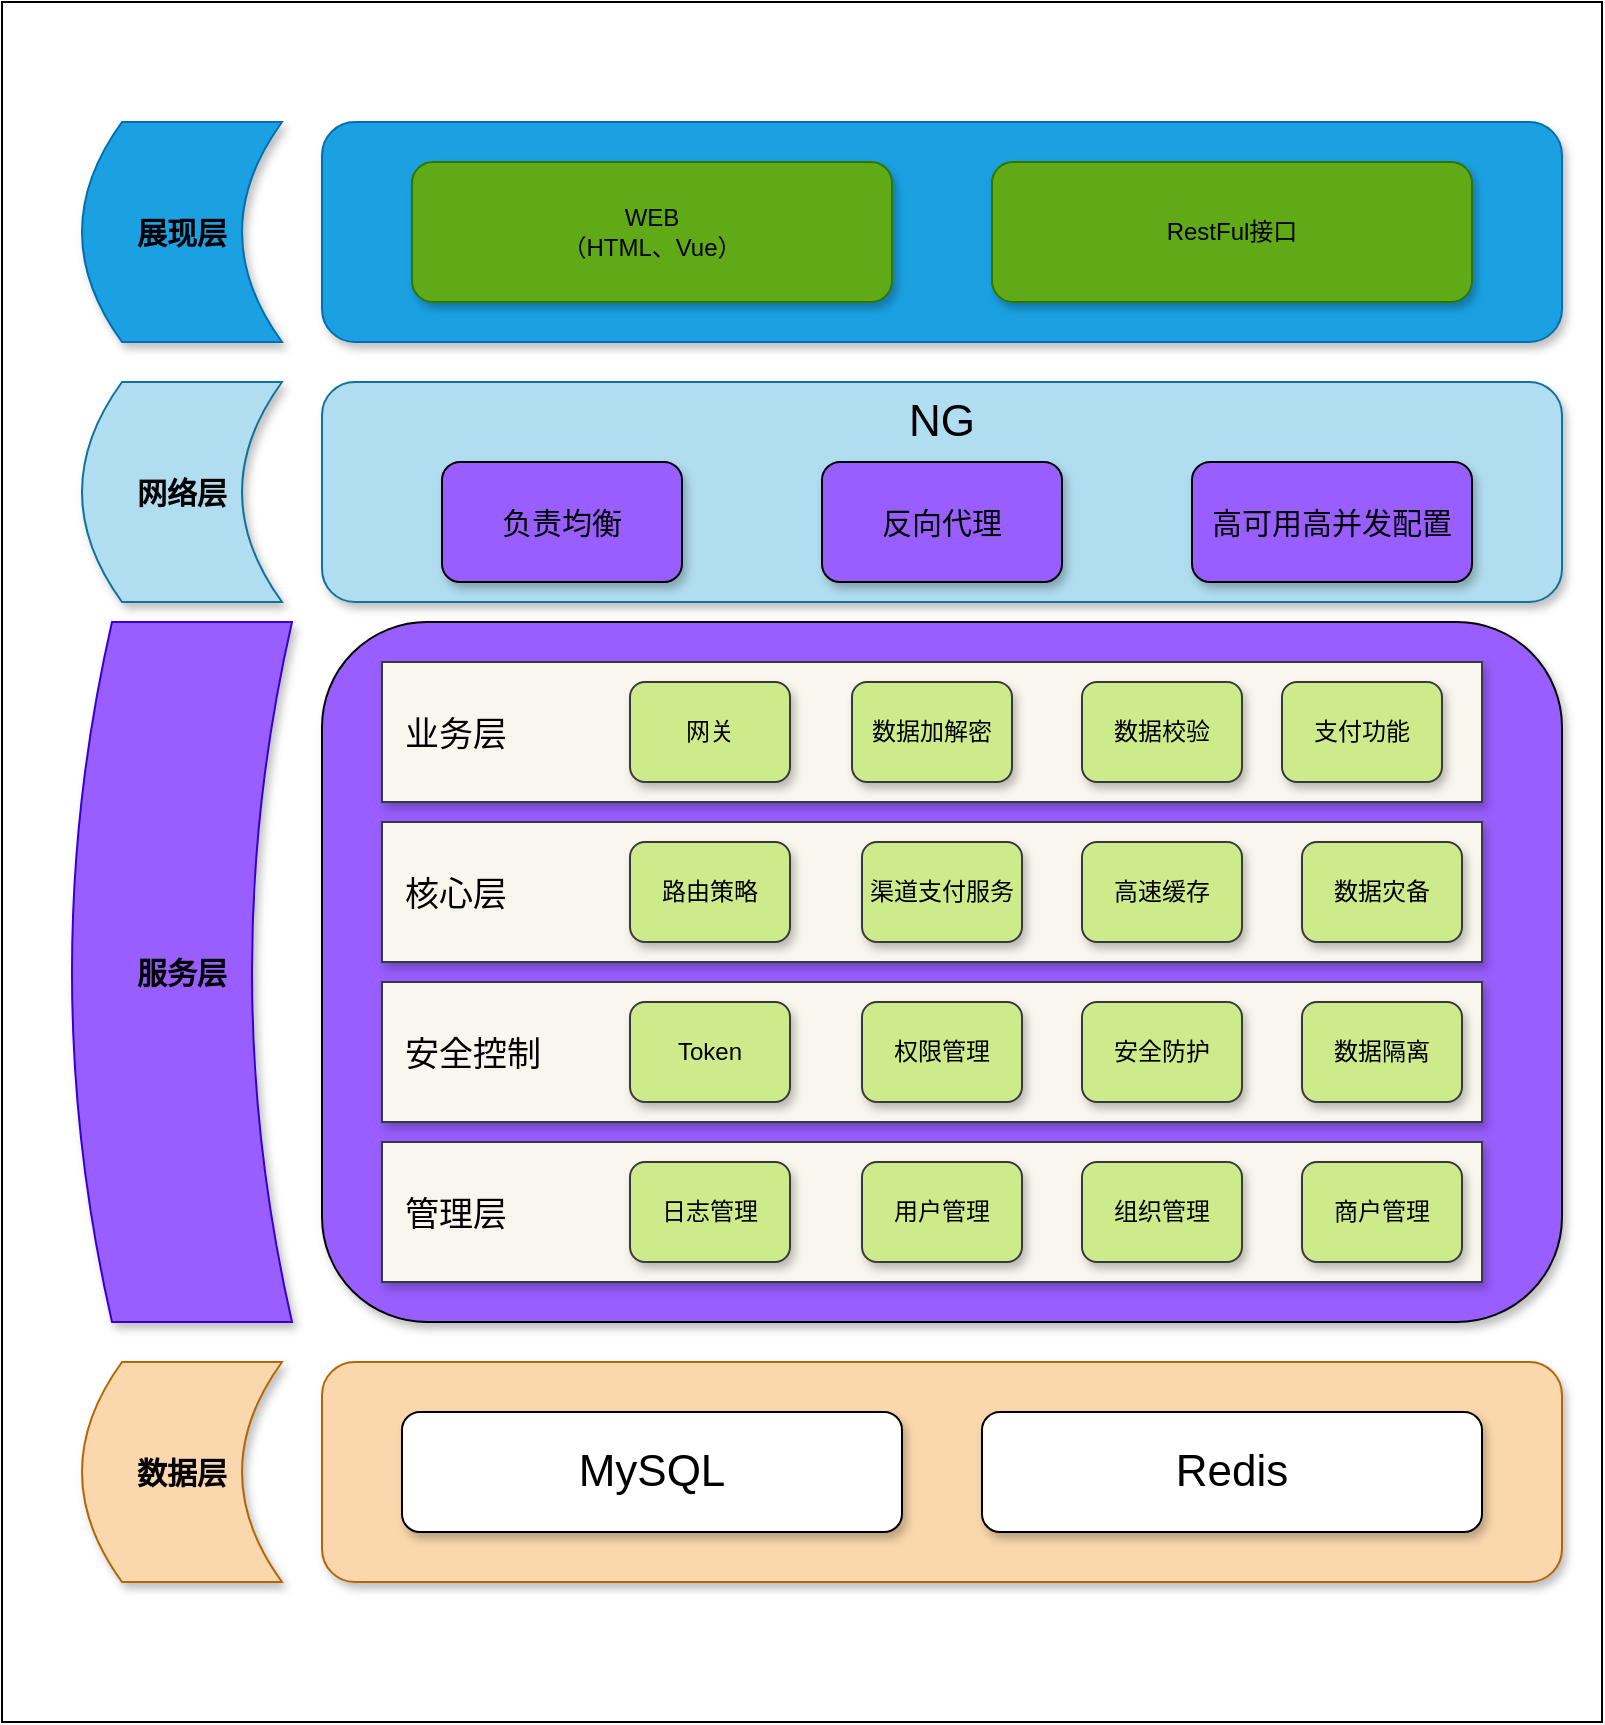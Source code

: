 <mxfile version="20.8.23" type="github">
  <diagram name="第 1 页" id="LN-BlfQK8SBuet2djH5t">
    <mxGraphModel dx="1387" dy="804" grid="1" gridSize="10" guides="1" tooltips="1" connect="1" arrows="1" fold="1" page="1" pageScale="1" pageWidth="827" pageHeight="1169" math="0" shadow="0">
      <root>
        <mxCell id="0" />
        <mxCell id="1" parent="0" />
        <mxCell id="xZm4XHAqwVmXd4-ixebD-1" value="" style="rounded=0;whiteSpace=wrap;html=1;movable=0;resizable=0;rotatable=0;deletable=0;editable=0;locked=1;connectable=0;" vertex="1" parent="1">
          <mxGeometry x="20" y="40" width="800" height="860" as="geometry" />
        </mxCell>
        <mxCell id="xZm4XHAqwVmXd4-ixebD-2" value="展现层" style="shape=dataStorage;whiteSpace=wrap;html=1;fixedSize=1;fillColor=#1ba1e2;fontColor=#000000;strokeColor=#006EAF;fontStyle=1;fontSize=15;shadow=1;" vertex="1" parent="1">
          <mxGeometry x="60" y="100" width="100" height="110" as="geometry" />
        </mxCell>
        <mxCell id="xZm4XHAqwVmXd4-ixebD-4" value="" style="rounded=1;whiteSpace=wrap;html=1;fillColor=#1ba1e2;fontColor=#ffffff;strokeColor=#006EAF;shadow=1;" vertex="1" parent="1">
          <mxGeometry x="180" y="100" width="620" height="110" as="geometry" />
        </mxCell>
        <mxCell id="xZm4XHAqwVmXd4-ixebD-9" value="WEB&lt;br&gt;（HTML、Vue）" style="rounded=1;whiteSpace=wrap;html=1;fillColor=#60a917;fontColor=#000000;strokeColor=#2D7600;shadow=1;" vertex="1" parent="1">
          <mxGeometry x="225" y="120" width="240" height="70" as="geometry" />
        </mxCell>
        <mxCell id="xZm4XHAqwVmXd4-ixebD-10" value="RestFul接口" style="rounded=1;whiteSpace=wrap;html=1;fillColor=#60a917;fontColor=#000000;strokeColor=#2D7600;shadow=1;" vertex="1" parent="1">
          <mxGeometry x="515" y="120" width="240" height="70" as="geometry" />
        </mxCell>
        <mxCell id="xZm4XHAqwVmXd4-ixebD-16" value="网络层" style="shape=dataStorage;whiteSpace=wrap;html=1;fixedSize=1;fillColor=#b1ddf0;strokeColor=#10739e;fontStyle=1;fontSize=15;shadow=1;align=center;" vertex="1" parent="1">
          <mxGeometry x="60" y="230" width="100" height="110" as="geometry" />
        </mxCell>
        <mxCell id="xZm4XHAqwVmXd4-ixebD-17" value="NG" style="rounded=1;whiteSpace=wrap;html=1;fontSize=22;fillColor=#b1ddf0;strokeColor=#10739e;shadow=1;verticalAlign=top;" vertex="1" parent="1">
          <mxGeometry x="180" y="230" width="620" height="110" as="geometry" />
        </mxCell>
        <mxCell id="xZm4XHAqwVmXd4-ixebD-21" value="服务层" style="shape=dataStorage;whiteSpace=wrap;html=1;fixedSize=1;fillColor=#995EFF;fontColor=#000000;strokeColor=#3700CC;fontStyle=1;fontSize=15;shadow=1;" vertex="1" parent="1">
          <mxGeometry x="55" y="350" width="110" height="350" as="geometry" />
        </mxCell>
        <mxCell id="xZm4XHAqwVmXd4-ixebD-22" value="" style="rounded=1;whiteSpace=wrap;html=1;fontSize=22;fillColor=#995EFF;shadow=1;" vertex="1" parent="1">
          <mxGeometry x="180" y="350" width="620" height="350" as="geometry" />
        </mxCell>
        <mxCell id="xZm4XHAqwVmXd4-ixebD-23" value="数据层" style="shape=dataStorage;whiteSpace=wrap;html=1;fixedSize=1;fillColor=#fad7ac;strokeColor=#b46504;fontStyle=1;fontSize=15;shadow=1;" vertex="1" parent="1">
          <mxGeometry x="60" y="720" width="100" height="110" as="geometry" />
        </mxCell>
        <mxCell id="xZm4XHAqwVmXd4-ixebD-24" value="" style="rounded=1;whiteSpace=wrap;html=1;fontSize=22;fillColor=#fad7ac;strokeColor=#b46504;shadow=1;" vertex="1" parent="1">
          <mxGeometry x="180" y="720" width="620" height="110" as="geometry" />
        </mxCell>
        <mxCell id="xZm4XHAqwVmXd4-ixebD-25" value="MySQL" style="rounded=1;whiteSpace=wrap;html=1;fontSize=22;shadow=1;" vertex="1" parent="1">
          <mxGeometry x="220" y="745" width="250" height="60" as="geometry" />
        </mxCell>
        <mxCell id="xZm4XHAqwVmXd4-ixebD-26" value="Redis" style="rounded=1;whiteSpace=wrap;html=1;fontSize=22;shadow=1;" vertex="1" parent="1">
          <mxGeometry x="510" y="745" width="250" height="60" as="geometry" />
        </mxCell>
        <mxCell id="xZm4XHAqwVmXd4-ixebD-27" value="&lt;span style=&quot;font-size: 17px;&quot;&gt;&amp;nbsp; 业务层&lt;/span&gt;" style="rounded=0;whiteSpace=wrap;html=1;fontSize=22;fillColor=#f9f7ed;verticalAlign=middle;strokeColor=#36393d;shadow=1;align=left;" vertex="1" parent="1">
          <mxGeometry x="210" y="370" width="550" height="70" as="geometry" />
        </mxCell>
        <mxCell id="xZm4XHAqwVmXd4-ixebD-28" value="网关" style="rounded=1;whiteSpace=wrap;html=1;fontSize=12;fillColor=#cdeb8b;strokeColor=#36393d;shadow=1;" vertex="1" parent="1">
          <mxGeometry x="334" y="380" width="80" height="50" as="geometry" />
        </mxCell>
        <mxCell id="xZm4XHAqwVmXd4-ixebD-31" value="数据加解密" style="rounded=1;whiteSpace=wrap;html=1;fontSize=12;fillColor=#cdeb8b;strokeColor=#36393d;shadow=1;" vertex="1" parent="1">
          <mxGeometry x="445" y="380" width="80" height="50" as="geometry" />
        </mxCell>
        <mxCell id="xZm4XHAqwVmXd4-ixebD-32" value="数据校验" style="rounded=1;whiteSpace=wrap;html=1;fontSize=12;fillColor=#cdeb8b;strokeColor=#36393d;shadow=1;" vertex="1" parent="1">
          <mxGeometry x="560" y="380" width="80" height="50" as="geometry" />
        </mxCell>
        <mxCell id="xZm4XHAqwVmXd4-ixebD-50" value="负责均衡" style="rounded=1;whiteSpace=wrap;html=1;shadow=1;fontSize=15;fontColor=#000000;fillColor=#995EFF;" vertex="1" parent="1">
          <mxGeometry x="240" y="270" width="120" height="60" as="geometry" />
        </mxCell>
        <mxCell id="xZm4XHAqwVmXd4-ixebD-51" value="反向代理" style="rounded=1;whiteSpace=wrap;html=1;shadow=1;fontSize=15;fontColor=#000000;fillColor=#995EFF;" vertex="1" parent="1">
          <mxGeometry x="430" y="270" width="120" height="60" as="geometry" />
        </mxCell>
        <mxCell id="xZm4XHAqwVmXd4-ixebD-52" value="高可用高并发配置" style="rounded=1;whiteSpace=wrap;html=1;shadow=1;fontSize=15;fontColor=#000000;fillColor=#995EFF;" vertex="1" parent="1">
          <mxGeometry x="615" y="270" width="140" height="60" as="geometry" />
        </mxCell>
        <mxCell id="xZm4XHAqwVmXd4-ixebD-54" value="&lt;span style=&quot;font-size: 17px;&quot;&gt;&amp;nbsp; 核心层&lt;/span&gt;" style="rounded=0;whiteSpace=wrap;html=1;fontSize=22;fillColor=#f9f7ed;verticalAlign=middle;strokeColor=#36393d;shadow=1;align=left;" vertex="1" parent="1">
          <mxGeometry x="210" y="450" width="550" height="70" as="geometry" />
        </mxCell>
        <mxCell id="xZm4XHAqwVmXd4-ixebD-55" value="路由策略" style="rounded=1;whiteSpace=wrap;html=1;fontSize=12;fillColor=#cdeb8b;strokeColor=#36393d;shadow=1;" vertex="1" parent="1">
          <mxGeometry x="334" y="460" width="80" height="50" as="geometry" />
        </mxCell>
        <mxCell id="xZm4XHAqwVmXd4-ixebD-56" value="渠道支付服务" style="rounded=1;whiteSpace=wrap;html=1;fontSize=12;fillColor=#cdeb8b;strokeColor=#36393d;shadow=1;" vertex="1" parent="1">
          <mxGeometry x="450" y="460" width="80" height="50" as="geometry" />
        </mxCell>
        <mxCell id="xZm4XHAqwVmXd4-ixebD-57" value="高速缓存" style="rounded=1;whiteSpace=wrap;html=1;fontSize=12;fillColor=#cdeb8b;strokeColor=#36393d;shadow=1;" vertex="1" parent="1">
          <mxGeometry x="560" y="460" width="80" height="50" as="geometry" />
        </mxCell>
        <mxCell id="xZm4XHAqwVmXd4-ixebD-58" value="数据灾备" style="rounded=1;whiteSpace=wrap;html=1;fontSize=12;fillColor=#cdeb8b;strokeColor=#36393d;shadow=1;" vertex="1" parent="1">
          <mxGeometry x="670" y="460" width="80" height="50" as="geometry" />
        </mxCell>
        <mxCell id="xZm4XHAqwVmXd4-ixebD-59" value="&lt;span style=&quot;font-size: 17px;&quot;&gt;&amp;nbsp; 安全控制&lt;/span&gt;" style="rounded=0;whiteSpace=wrap;html=1;fontSize=22;fillColor=#f9f7ed;verticalAlign=middle;strokeColor=#36393d;shadow=1;align=left;" vertex="1" parent="1">
          <mxGeometry x="210" y="530" width="550" height="70" as="geometry" />
        </mxCell>
        <mxCell id="xZm4XHAqwVmXd4-ixebD-60" value="Token" style="rounded=1;whiteSpace=wrap;html=1;fontSize=12;fillColor=#cdeb8b;strokeColor=#36393d;shadow=1;" vertex="1" parent="1">
          <mxGeometry x="334" y="540" width="80" height="50" as="geometry" />
        </mxCell>
        <mxCell id="xZm4XHAqwVmXd4-ixebD-61" value="权限管理" style="rounded=1;whiteSpace=wrap;html=1;fontSize=12;fillColor=#cdeb8b;strokeColor=#36393d;shadow=1;" vertex="1" parent="1">
          <mxGeometry x="450" y="540" width="80" height="50" as="geometry" />
        </mxCell>
        <mxCell id="xZm4XHAqwVmXd4-ixebD-62" value="安全防护" style="rounded=1;whiteSpace=wrap;html=1;fontSize=12;fillColor=#cdeb8b;strokeColor=#36393d;shadow=1;" vertex="1" parent="1">
          <mxGeometry x="560" y="540" width="80" height="50" as="geometry" />
        </mxCell>
        <mxCell id="xZm4XHAqwVmXd4-ixebD-63" value="数据隔离" style="rounded=1;whiteSpace=wrap;html=1;fontSize=12;fillColor=#cdeb8b;strokeColor=#36393d;shadow=1;" vertex="1" parent="1">
          <mxGeometry x="670" y="540" width="80" height="50" as="geometry" />
        </mxCell>
        <mxCell id="xZm4XHAqwVmXd4-ixebD-64" value="&lt;span style=&quot;font-size: 17px;&quot;&gt;&amp;nbsp; 管理层&lt;/span&gt;" style="rounded=0;whiteSpace=wrap;html=1;fontSize=22;fillColor=#f9f7ed;verticalAlign=middle;strokeColor=#36393d;shadow=1;align=left;" vertex="1" parent="1">
          <mxGeometry x="210" y="610" width="550" height="70" as="geometry" />
        </mxCell>
        <mxCell id="xZm4XHAqwVmXd4-ixebD-65" value="日志管理" style="rounded=1;whiteSpace=wrap;html=1;fontSize=12;fillColor=#cdeb8b;strokeColor=#36393d;shadow=1;" vertex="1" parent="1">
          <mxGeometry x="334" y="620" width="80" height="50" as="geometry" />
        </mxCell>
        <mxCell id="xZm4XHAqwVmXd4-ixebD-66" value="用户管理" style="rounded=1;whiteSpace=wrap;html=1;fontSize=12;fillColor=#cdeb8b;strokeColor=#36393d;shadow=1;" vertex="1" parent="1">
          <mxGeometry x="450" y="620" width="80" height="50" as="geometry" />
        </mxCell>
        <mxCell id="xZm4XHAqwVmXd4-ixebD-67" value="组织管理" style="rounded=1;whiteSpace=wrap;html=1;fontSize=12;fillColor=#cdeb8b;strokeColor=#36393d;shadow=1;" vertex="1" parent="1">
          <mxGeometry x="560" y="620" width="80" height="50" as="geometry" />
        </mxCell>
        <mxCell id="xZm4XHAqwVmXd4-ixebD-69" value="支付功能" style="rounded=1;whiteSpace=wrap;html=1;fontSize=12;fillColor=#cdeb8b;strokeColor=#36393d;shadow=1;" vertex="1" parent="1">
          <mxGeometry x="660" y="380" width="80" height="50" as="geometry" />
        </mxCell>
        <mxCell id="xZm4XHAqwVmXd4-ixebD-70" value="商户管理" style="rounded=1;whiteSpace=wrap;html=1;fontSize=12;fillColor=#cdeb8b;strokeColor=#36393d;shadow=1;" vertex="1" parent="1">
          <mxGeometry x="670" y="620" width="80" height="50" as="geometry" />
        </mxCell>
      </root>
    </mxGraphModel>
  </diagram>
</mxfile>
